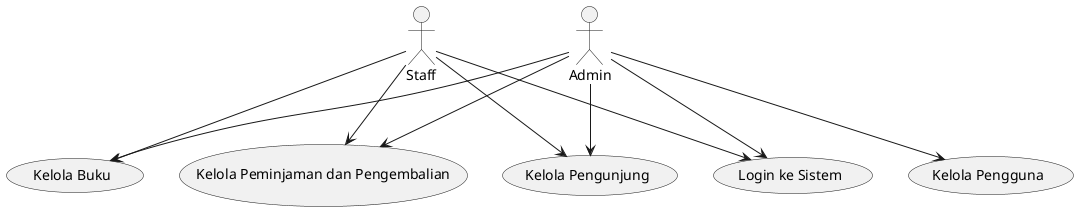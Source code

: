 @startuml
actor "Admin" as Admin
actor "Staff" as Staff

usecase "Login ke Sistem" as UC1
usecase "Kelola Pengguna" as UC2
usecase "Kelola Buku" as UC3
usecase "Kelola Peminjaman dan Pengembalian" as UC4
usecase "Kelola Pengunjung" as UC5

Admin --> UC1
Admin --> UC2
Admin --> UC3
Admin --> UC4
Admin --> UC5

Staff --> UC1
Staff --> UC3
Staff --> UC4
Staff --> UC5
@enduml
